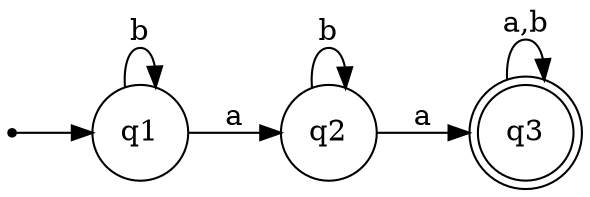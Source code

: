 digraph{
    rankdir = LR;
    node [shape=point]
    start
    node [shape=doublecircle]
    q3
    node [shape=circle]
    start -> q1
    q1 -> q2 [label="a"]
    q1 -> q1 [label="b"]
    q2 -> q3 [label="a"]
    q2 -> q2 [label="b"]
    q3 -> q3 [label="a,b"]
}